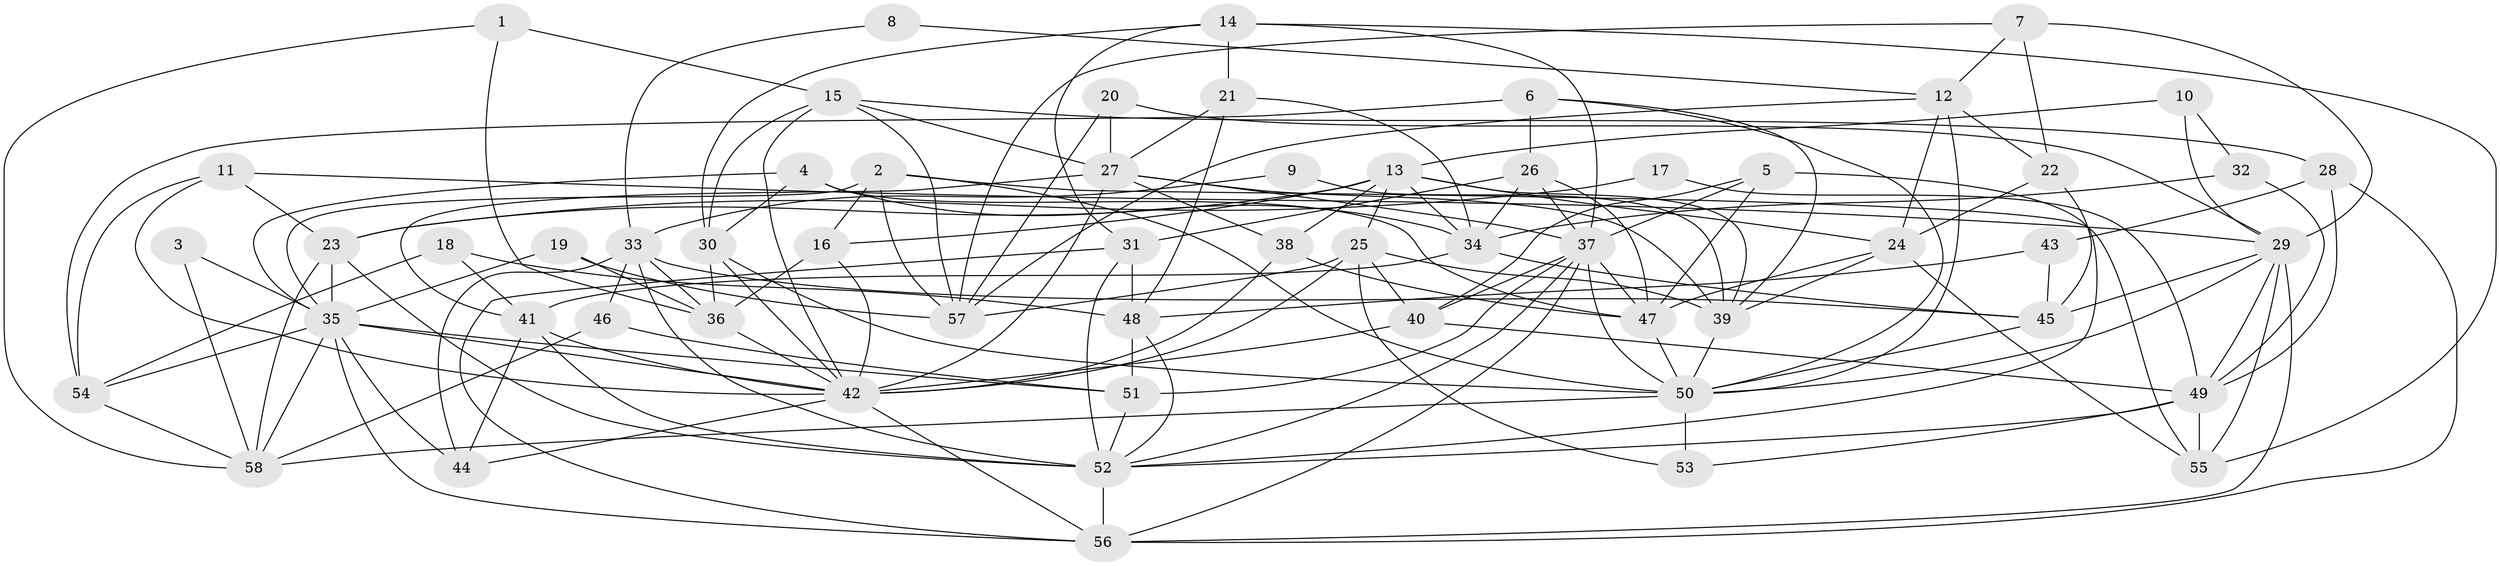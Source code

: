 // original degree distribution, {4: 0.24347826086956523, 3: 0.3130434782608696, 2: 0.1391304347826087, 5: 0.1391304347826087, 7: 0.017391304347826087, 6: 0.10434782608695652, 8: 0.034782608695652174, 10: 0.008695652173913044}
// Generated by graph-tools (version 1.1) at 2025/50/03/09/25 03:50:02]
// undirected, 58 vertices, 158 edges
graph export_dot {
graph [start="1"]
  node [color=gray90,style=filled];
  1;
  2;
  3;
  4;
  5;
  6;
  7;
  8;
  9;
  10;
  11;
  12;
  13;
  14;
  15;
  16;
  17;
  18;
  19;
  20;
  21;
  22;
  23;
  24;
  25;
  26;
  27;
  28;
  29;
  30;
  31;
  32;
  33;
  34;
  35;
  36;
  37;
  38;
  39;
  40;
  41;
  42;
  43;
  44;
  45;
  46;
  47;
  48;
  49;
  50;
  51;
  52;
  53;
  54;
  55;
  56;
  57;
  58;
  1 -- 15 [weight=1.0];
  1 -- 36 [weight=1.0];
  1 -- 58 [weight=1.0];
  2 -- 16 [weight=1.0];
  2 -- 35 [weight=1.0];
  2 -- 50 [weight=1.0];
  2 -- 55 [weight=1.0];
  2 -- 57 [weight=1.0];
  3 -- 35 [weight=1.0];
  3 -- 58 [weight=1.0];
  4 -- 30 [weight=1.0];
  4 -- 34 [weight=1.0];
  4 -- 35 [weight=1.0];
  4 -- 47 [weight=1.0];
  5 -- 37 [weight=1.0];
  5 -- 40 [weight=1.0];
  5 -- 47 [weight=1.0];
  5 -- 52 [weight=1.0];
  6 -- 26 [weight=1.0];
  6 -- 39 [weight=1.0];
  6 -- 50 [weight=1.0];
  6 -- 54 [weight=1.0];
  7 -- 12 [weight=1.0];
  7 -- 22 [weight=1.0];
  7 -- 29 [weight=1.0];
  7 -- 57 [weight=1.0];
  8 -- 12 [weight=1.0];
  8 -- 33 [weight=1.0];
  9 -- 33 [weight=1.0];
  9 -- 39 [weight=1.0];
  10 -- 13 [weight=1.0];
  10 -- 29 [weight=1.0];
  10 -- 32 [weight=1.0];
  11 -- 23 [weight=1.0];
  11 -- 29 [weight=1.0];
  11 -- 42 [weight=1.0];
  11 -- 54 [weight=1.0];
  12 -- 22 [weight=1.0];
  12 -- 24 [weight=1.0];
  12 -- 50 [weight=1.0];
  12 -- 57 [weight=1.0];
  13 -- 16 [weight=1.0];
  13 -- 23 [weight=1.0];
  13 -- 24 [weight=1.0];
  13 -- 25 [weight=1.0];
  13 -- 34 [weight=1.0];
  13 -- 38 [weight=1.0];
  13 -- 39 [weight=1.0];
  14 -- 21 [weight=1.0];
  14 -- 30 [weight=1.0];
  14 -- 31 [weight=1.0];
  14 -- 37 [weight=1.0];
  14 -- 55 [weight=1.0];
  15 -- 27 [weight=1.0];
  15 -- 28 [weight=1.0];
  15 -- 30 [weight=1.0];
  15 -- 42 [weight=1.0];
  15 -- 57 [weight=1.0];
  16 -- 36 [weight=1.0];
  16 -- 42 [weight=1.0];
  17 -- 23 [weight=1.0];
  17 -- 49 [weight=1.0];
  18 -- 41 [weight=1.0];
  18 -- 48 [weight=1.0];
  18 -- 54 [weight=1.0];
  19 -- 35 [weight=2.0];
  19 -- 36 [weight=1.0];
  19 -- 57 [weight=1.0];
  20 -- 27 [weight=1.0];
  20 -- 29 [weight=1.0];
  20 -- 57 [weight=1.0];
  21 -- 27 [weight=1.0];
  21 -- 34 [weight=1.0];
  21 -- 48 [weight=1.0];
  22 -- 24 [weight=1.0];
  22 -- 45 [weight=1.0];
  23 -- 35 [weight=1.0];
  23 -- 52 [weight=1.0];
  23 -- 58 [weight=1.0];
  24 -- 39 [weight=1.0];
  24 -- 47 [weight=1.0];
  24 -- 55 [weight=1.0];
  25 -- 39 [weight=1.0];
  25 -- 40 [weight=1.0];
  25 -- 42 [weight=1.0];
  25 -- 53 [weight=1.0];
  25 -- 57 [weight=1.0];
  26 -- 31 [weight=1.0];
  26 -- 34 [weight=1.0];
  26 -- 37 [weight=1.0];
  26 -- 47 [weight=1.0];
  27 -- 37 [weight=1.0];
  27 -- 38 [weight=1.0];
  27 -- 39 [weight=1.0];
  27 -- 41 [weight=1.0];
  27 -- 42 [weight=1.0];
  28 -- 43 [weight=1.0];
  28 -- 49 [weight=1.0];
  28 -- 56 [weight=1.0];
  29 -- 45 [weight=1.0];
  29 -- 49 [weight=1.0];
  29 -- 50 [weight=1.0];
  29 -- 55 [weight=1.0];
  29 -- 56 [weight=1.0];
  30 -- 36 [weight=1.0];
  30 -- 42 [weight=1.0];
  30 -- 50 [weight=1.0];
  31 -- 48 [weight=1.0];
  31 -- 52 [weight=1.0];
  31 -- 56 [weight=1.0];
  32 -- 34 [weight=1.0];
  32 -- 49 [weight=1.0];
  33 -- 36 [weight=1.0];
  33 -- 44 [weight=1.0];
  33 -- 45 [weight=3.0];
  33 -- 46 [weight=1.0];
  33 -- 52 [weight=2.0];
  34 -- 41 [weight=1.0];
  34 -- 45 [weight=1.0];
  35 -- 42 [weight=1.0];
  35 -- 44 [weight=1.0];
  35 -- 51 [weight=1.0];
  35 -- 54 [weight=1.0];
  35 -- 56 [weight=1.0];
  35 -- 58 [weight=1.0];
  36 -- 42 [weight=1.0];
  37 -- 40 [weight=1.0];
  37 -- 47 [weight=1.0];
  37 -- 50 [weight=1.0];
  37 -- 51 [weight=1.0];
  37 -- 52 [weight=1.0];
  37 -- 56 [weight=1.0];
  38 -- 42 [weight=1.0];
  38 -- 47 [weight=1.0];
  39 -- 50 [weight=1.0];
  40 -- 42 [weight=1.0];
  40 -- 49 [weight=1.0];
  41 -- 42 [weight=1.0];
  41 -- 44 [weight=1.0];
  41 -- 52 [weight=1.0];
  42 -- 44 [weight=1.0];
  42 -- 56 [weight=1.0];
  43 -- 45 [weight=1.0];
  43 -- 48 [weight=1.0];
  45 -- 50 [weight=1.0];
  46 -- 51 [weight=1.0];
  46 -- 58 [weight=1.0];
  47 -- 50 [weight=1.0];
  48 -- 51 [weight=1.0];
  48 -- 52 [weight=1.0];
  49 -- 52 [weight=1.0];
  49 -- 53 [weight=1.0];
  49 -- 55 [weight=1.0];
  50 -- 53 [weight=1.0];
  50 -- 58 [weight=1.0];
  51 -- 52 [weight=1.0];
  52 -- 56 [weight=1.0];
  54 -- 58 [weight=1.0];
}

